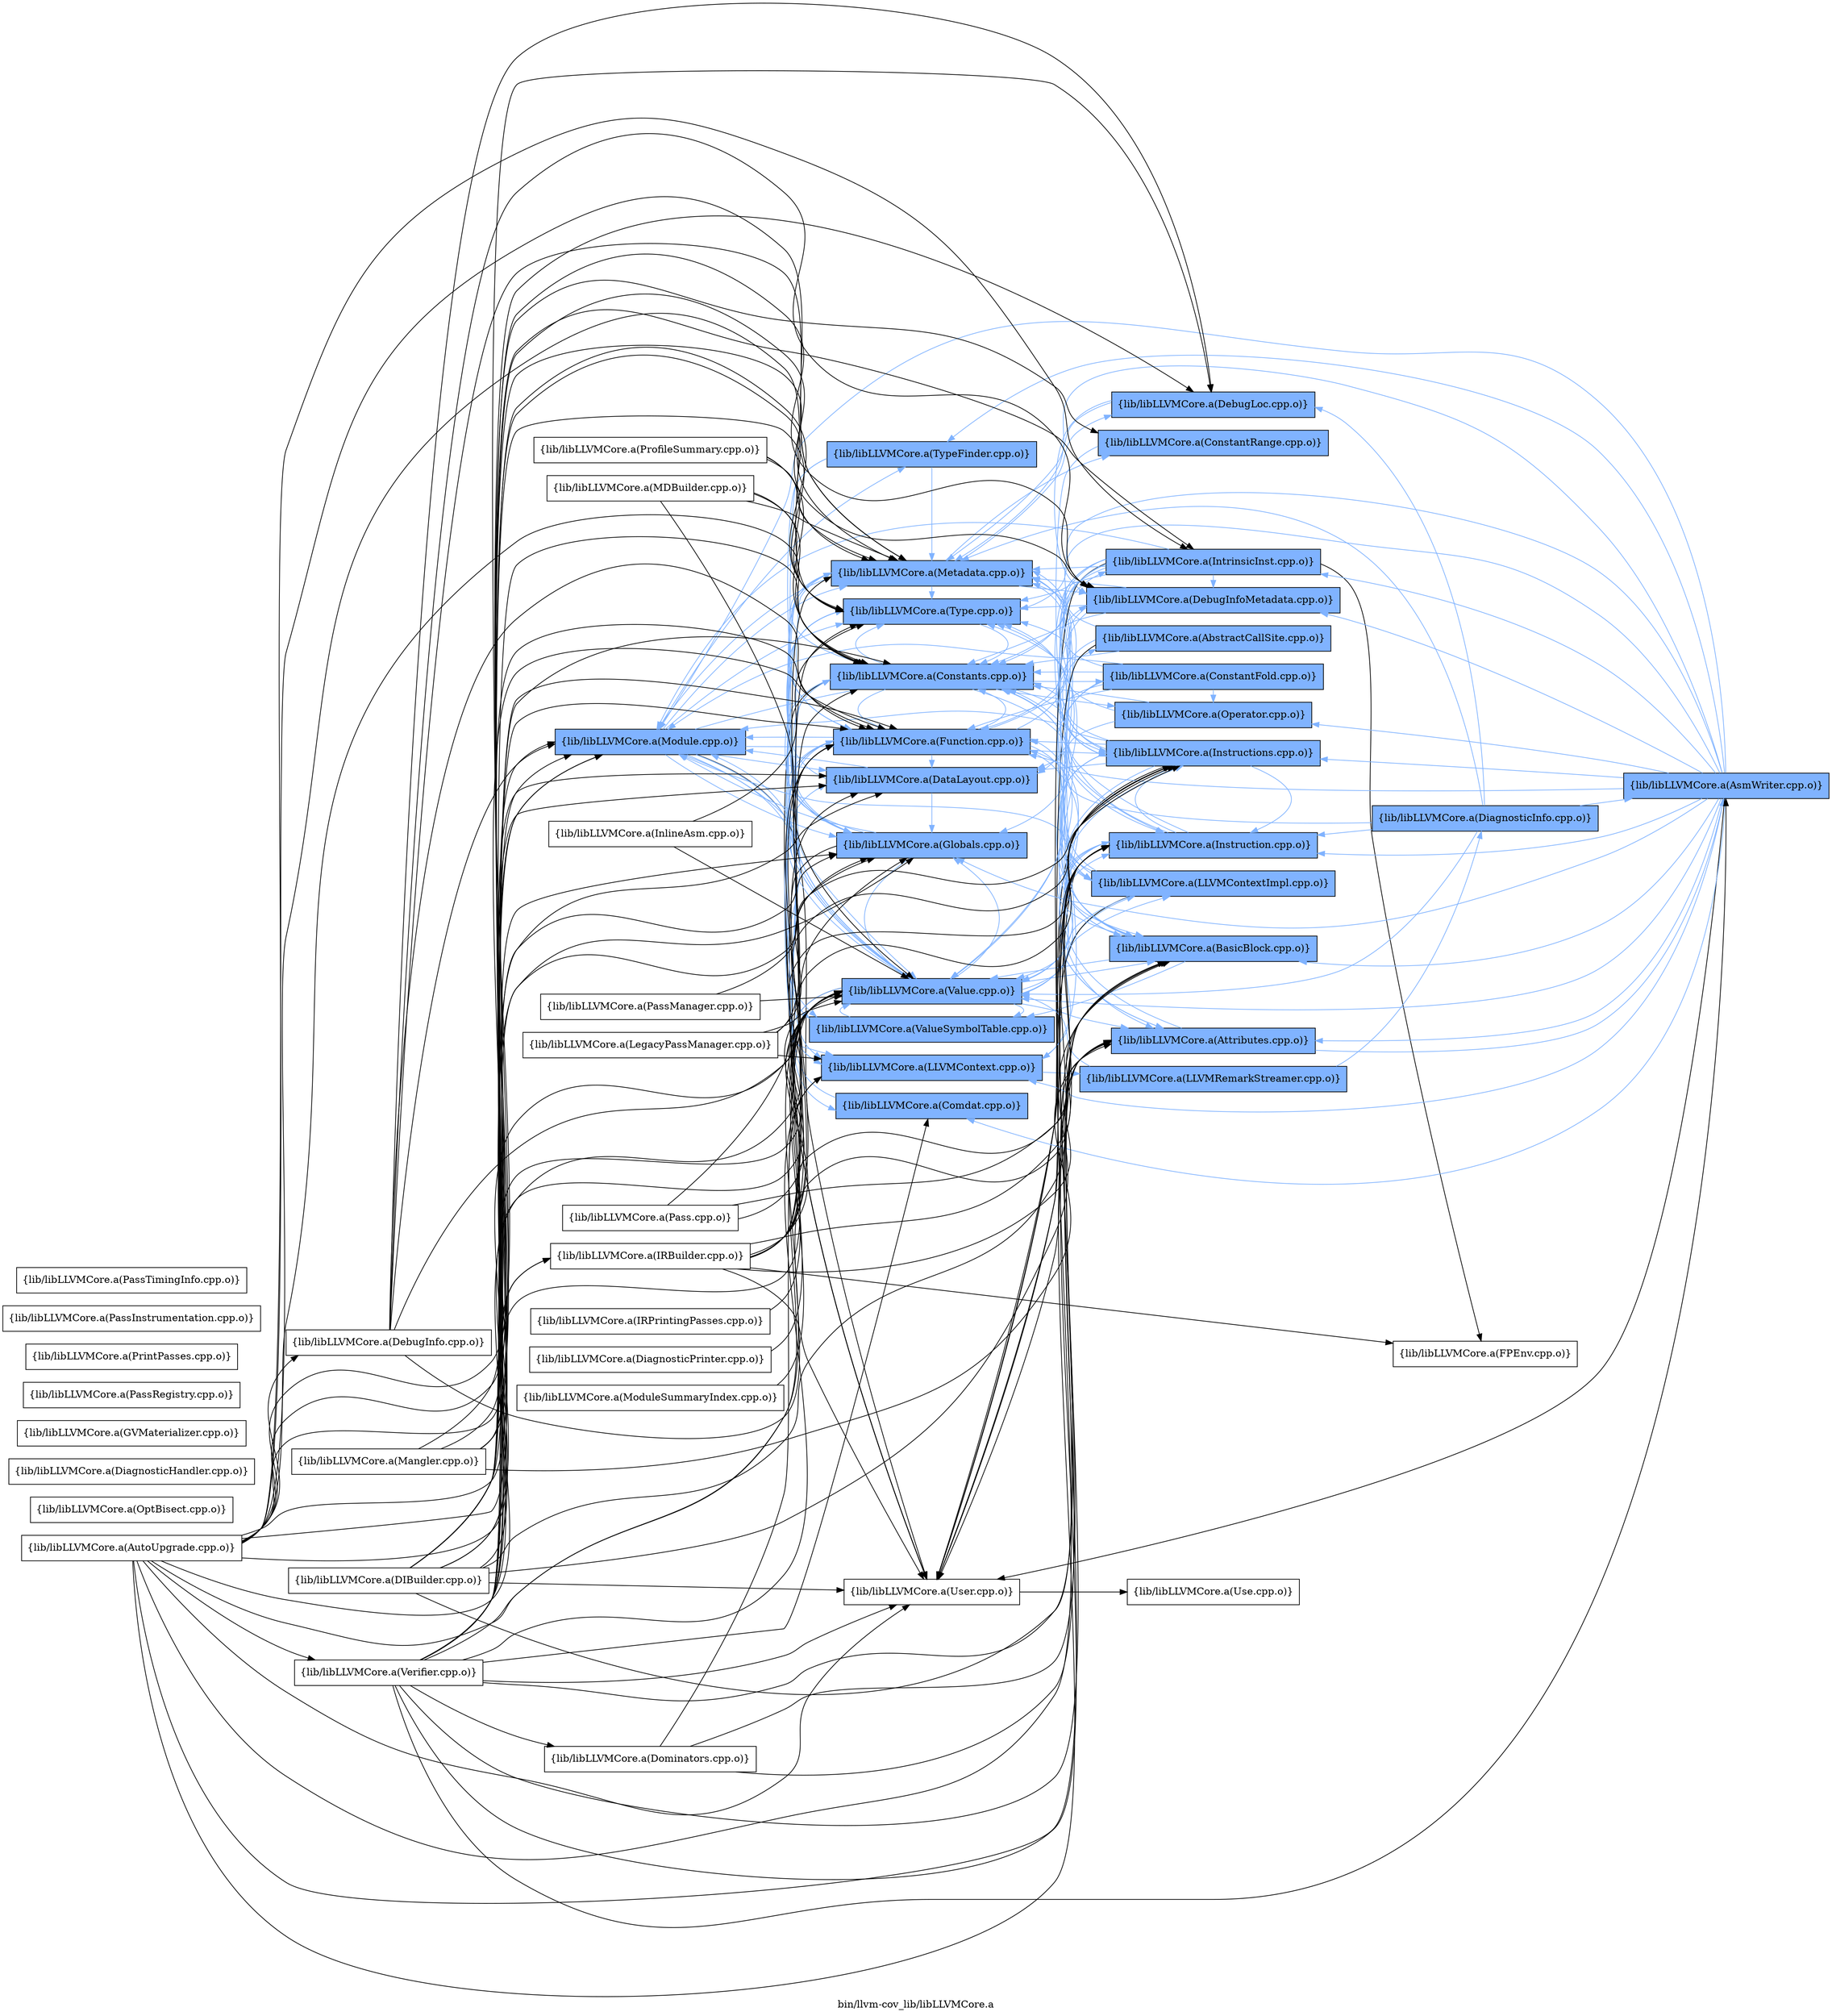 digraph "bin/llvm-cov_lib/libLLVMCore.a" {
	label="bin/llvm-cov_lib/libLLVMCore.a";
	rankdir=LR;
	{ rank=same; Node0x563b272eeee8;  }
	{ rank=same; Node0x563b272f3858; Node0x563b272f2818; Node0x563b272f24f8; Node0x563b272f1918; Node0x563b272f5248; Node0x563b272f1e68; Node0x563b272efa28; Node0x563b272ef2f8; Node0x563b272f4208; Node0x563b272f56f8; Node0x563b272f3358; Node0x563b272f3ad8;  }
	{ rank=same; Node0x563b272f2598; Node0x563b272f1c88; Node0x563b272f2408; Node0x563b272f4078; Node0x563b272f4e38; Node0x563b272f59c8; Node0x563b272f2f48; Node0x563b272f2368; Node0x563b272f1f08; Node0x563b272eec18; Node0x563b272f4a78; Node0x563b272f3088; Node0x563b272f56a8; Node0x563b272f1738;  }
	{ rank=same; Node0x563b272eeee8;  }
	{ rank=same; Node0x563b272f3858; Node0x563b272f2818; Node0x563b272f24f8; Node0x563b272f1918; Node0x563b272f5248; Node0x563b272f1e68; Node0x563b272efa28; Node0x563b272ef2f8; Node0x563b272f4208; Node0x563b272f56f8; Node0x563b272f3358; Node0x563b272f3ad8;  }
	{ rank=same; Node0x563b272f2598; Node0x563b272f1c88; Node0x563b272f2408; Node0x563b272f4078; Node0x563b272f4e38; Node0x563b272f59c8; Node0x563b272f2f48; Node0x563b272f2368; Node0x563b272f1f08; Node0x563b272eec18; Node0x563b272f4a78; Node0x563b272f3088; Node0x563b272f56a8; Node0x563b272f1738;  }

	Node0x563b272eeee8 [shape=record,shape=box,group=1,style=filled,fillcolor="0.600000 0.5 1",label="{lib/libLLVMCore.a(Module.cpp.o)}"];
	Node0x563b272eeee8 -> Node0x563b272f3858[color="0.600000 0.5 1"];
	Node0x563b272eeee8 -> Node0x563b272f2818[color="0.600000 0.5 1"];
	Node0x563b272eeee8 -> Node0x563b272f24f8[color="0.600000 0.5 1"];
	Node0x563b272eeee8 -> Node0x563b272f1918;
	Node0x563b272eeee8 -> Node0x563b272f5248[color="0.600000 0.5 1"];
	Node0x563b272eeee8 -> Node0x563b272f1e68[color="0.600000 0.5 1"];
	Node0x563b272eeee8 -> Node0x563b272efa28[color="0.600000 0.5 1"];
	Node0x563b272eeee8 -> Node0x563b272ef2f8[color="0.600000 0.5 1"];
	Node0x563b272eeee8 -> Node0x563b272f4208[color="0.600000 0.5 1"];
	Node0x563b272eeee8 -> Node0x563b272f56f8[color="0.600000 0.5 1"];
	Node0x563b272eeee8 -> Node0x563b272f3358[color="0.600000 0.5 1"];
	Node0x563b272eeee8 -> Node0x563b272f3ad8[color="0.600000 0.5 1"];
	Node0x563b272eebc8 [shape=record,shape=box,group=0,label="{lib/libLLVMCore.a(Mangler.cpp.o)}"];
	Node0x563b272eebc8 -> Node0x563b272f3858;
	Node0x563b272eebc8 -> Node0x563b272f1e68;
	Node0x563b272eebc8 -> Node0x563b272eeee8;
	Node0x563b272eebc8 -> Node0x563b272efa28;
	Node0x563b272eebc8 -> Node0x563b272ef2f8;
	Node0x563b272eebc8 -> Node0x563b272f4a78;
	Node0x563b272f1e68 [shape=record,shape=box,group=1,style=filled,fillcolor="0.600000 0.5 1",label="{lib/libLLVMCore.a(Value.cpp.o)}"];
	Node0x563b272f1e68 -> Node0x563b272f3858[color="0.600000 0.5 1"];
	Node0x563b272f1e68 -> Node0x563b272f2818[color="0.600000 0.5 1"];
	Node0x563b272f1e68 -> Node0x563b272f24f8[color="0.600000 0.5 1"];
	Node0x563b272f1e68 -> Node0x563b272f1918;
	Node0x563b272f1e68 -> Node0x563b272f5248[color="0.600000 0.5 1"];
	Node0x563b272f1e68 -> Node0x563b272f1c88[color="0.600000 0.5 1"];
	Node0x563b272f1e68 -> Node0x563b272f2408[color="0.600000 0.5 1"];
	Node0x563b272f1e68 -> Node0x563b272f2f48[color="0.600000 0.5 1"];
	Node0x563b272f1e68 -> Node0x563b272efa28[color="0.600000 0.5 1"];
	Node0x563b272f1e68 -> Node0x563b272ef2f8[color="0.600000 0.5 1"];
	Node0x563b272f1e68 -> Node0x563b272eec18[color="0.600000 0.5 1"];
	Node0x563b272f1e68 -> Node0x563b272f4208[color="0.600000 0.5 1"];
	Node0x563b272f1e68 -> Node0x563b272f4a78[color="0.600000 0.5 1"];
	Node0x563b272f1e68 -> Node0x563b272f56f8[color="0.600000 0.5 1"];
	Node0x563b272efa28 [shape=record,shape=box,group=1,style=filled,fillcolor="0.600000 0.5 1",label="{lib/libLLVMCore.a(Globals.cpp.o)}"];
	Node0x563b272efa28 -> Node0x563b272f2818[color="0.600000 0.5 1"];
	Node0x563b272efa28 -> Node0x563b272f24f8[color="0.600000 0.5 1"];
	Node0x563b272efa28 -> Node0x563b272f1918;
	Node0x563b272efa28 -> Node0x563b272f5248[color="0.600000 0.5 1"];
	Node0x563b272efa28 -> Node0x563b272f1e68[color="0.600000 0.5 1"];
	Node0x563b272efa28 -> Node0x563b272eeee8[color="0.600000 0.5 1"];
	Node0x563b272efa28 -> Node0x563b272ef2f8[color="0.600000 0.5 1"];
	Node0x563b272f3858 [shape=record,shape=box,group=1,style=filled,fillcolor="0.600000 0.5 1",label="{lib/libLLVMCore.a(DataLayout.cpp.o)}"];
	Node0x563b272f3858 -> Node0x563b272f2818[color="0.600000 0.5 1"];
	Node0x563b272f3858 -> Node0x563b272eeee8[color="0.600000 0.5 1"];
	Node0x563b272f3858 -> Node0x563b272efa28[color="0.600000 0.5 1"];
	Node0x563b272ef2f8 [shape=record,shape=box,group=1,style=filled,fillcolor="0.600000 0.5 1",label="{lib/libLLVMCore.a(Function.cpp.o)}"];
	Node0x563b272ef2f8 -> Node0x563b272f3088[color="0.600000 0.5 1"];
	Node0x563b272ef2f8 -> Node0x563b272f3858[color="0.600000 0.5 1"];
	Node0x563b272ef2f8 -> Node0x563b272f2818[color="0.600000 0.5 1"];
	Node0x563b272ef2f8 -> Node0x563b272f24f8[color="0.600000 0.5 1"];
	Node0x563b272ef2f8 -> Node0x563b272f1918;
	Node0x563b272ef2f8 -> Node0x563b272f56a8[color="0.600000 0.5 1"];
	Node0x563b272ef2f8 -> Node0x563b272f5248[color="0.600000 0.5 1"];
	Node0x563b272ef2f8 -> Node0x563b272f1c88[color="0.600000 0.5 1"];
	Node0x563b272ef2f8 -> Node0x563b272f1e68[color="0.600000 0.5 1"];
	Node0x563b272ef2f8 -> Node0x563b272eeee8[color="0.600000 0.5 1"];
	Node0x563b272ef2f8 -> Node0x563b272eec18[color="0.600000 0.5 1"];
	Node0x563b272ef2f8 -> Node0x563b272f4208[color="0.600000 0.5 1"];
	Node0x563b272ef2f8 -> Node0x563b272f4a78[color="0.600000 0.5 1"];
	Node0x563b272ef2f8 -> Node0x563b272f56f8[color="0.600000 0.5 1"];
	Node0x563b272f4a78 [shape=record,shape=box,group=1,style=filled,fillcolor="0.600000 0.5 1",label="{lib/libLLVMCore.a(Attributes.cpp.o)}"];
	Node0x563b272f4a78 -> Node0x563b272ef2f8[color="0.600000 0.5 1"];
	Node0x563b272f4a78 -> Node0x563b272f52e8[color="0.600000 0.5 1"];
	Node0x563b272f2818 [shape=record,shape=box,group=1,style=filled,fillcolor="0.600000 0.5 1",label="{lib/libLLVMCore.a(Type.cpp.o)}"];
	Node0x563b272f2818 -> Node0x563b272f24f8[color="0.600000 0.5 1"];
	Node0x563b272f24f8 [shape=record,shape=box,group=1,style=filled,fillcolor="0.600000 0.5 1",label="{lib/libLLVMCore.a(Constants.cpp.o)}"];
	Node0x563b272f24f8 -> Node0x563b272f2598[color="0.600000 0.5 1"];
	Node0x563b272f24f8 -> Node0x563b272f2818[color="0.600000 0.5 1"];
	Node0x563b272f24f8 -> Node0x563b272f1918;
	Node0x563b272f24f8 -> Node0x563b272f1c88[color="0.600000 0.5 1"];
	Node0x563b272f24f8 -> Node0x563b272f2408[color="0.600000 0.5 1"];
	Node0x563b272f24f8 -> Node0x563b272f1e68[color="0.600000 0.5 1"];
	Node0x563b272f24f8 -> Node0x563b272efa28[color="0.600000 0.5 1"];
	Node0x563b272f24f8 -> Node0x563b272ef2f8[color="0.600000 0.5 1"];
	Node0x563b272f24f8 -> Node0x563b272f4078[color="0.600000 0.5 1"];
	Node0x563b272f2598 [shape=record,shape=box,group=1,style=filled,fillcolor="0.600000 0.5 1",label="{lib/libLLVMCore.a(ConstantFold.cpp.o)}"];
	Node0x563b272f2598 -> Node0x563b272f2818[color="0.600000 0.5 1"];
	Node0x563b272f2598 -> Node0x563b272f24f8[color="0.600000 0.5 1"];
	Node0x563b272f2598 -> Node0x563b272f1c88[color="0.600000 0.5 1"];
	Node0x563b272f2598 -> Node0x563b272f1e68[color="0.600000 0.5 1"];
	Node0x563b272f2598 -> Node0x563b272eeee8[color="0.600000 0.5 1"];
	Node0x563b272f2598 -> Node0x563b272efa28[color="0.600000 0.5 1"];
	Node0x563b272f2598 -> Node0x563b272ef2f8[color="0.600000 0.5 1"];
	Node0x563b272f2598 -> Node0x563b272f4078[color="0.600000 0.5 1"];
	Node0x563b272f1918 [shape=record,shape=box,group=0,label="{lib/libLLVMCore.a(User.cpp.o)}"];
	Node0x563b272f1918 -> Node0x563b272f4e38;
	Node0x563b272f1c88 [shape=record,shape=box,group=1,style=filled,fillcolor="0.600000 0.5 1",label="{lib/libLLVMCore.a(Instructions.cpp.o)}"];
	Node0x563b272f1c88 -> Node0x563b272f3858[color="0.600000 0.5 1"];
	Node0x563b272f1c88 -> Node0x563b272f2818[color="0.600000 0.5 1"];
	Node0x563b272f1c88 -> Node0x563b272f24f8[color="0.600000 0.5 1"];
	Node0x563b272f1c88 -> Node0x563b272f1918;
	Node0x563b272f1c88 -> Node0x563b272f5248[color="0.600000 0.5 1"];
	Node0x563b272f1c88 -> Node0x563b272f2408[color="0.600000 0.5 1"];
	Node0x563b272f1c88 -> Node0x563b272f1e68[color="0.600000 0.5 1"];
	Node0x563b272f1c88 -> Node0x563b272f2f48[color="0.600000 0.5 1"];
	Node0x563b272f1c88 -> Node0x563b272eeee8[color="0.600000 0.5 1"];
	Node0x563b272f1c88 -> Node0x563b272ef2f8[color="0.600000 0.5 1"];
	Node0x563b272f1c88 -> Node0x563b272eec18[color="0.600000 0.5 1"];
	Node0x563b272f1c88 -> Node0x563b272f4a78[color="0.600000 0.5 1"];
	Node0x563b272f2408 [shape=record,shape=box,group=1,style=filled,fillcolor="0.600000 0.5 1",label="{lib/libLLVMCore.a(Instruction.cpp.o)}"];
	Node0x563b272f2408 -> Node0x563b272f24f8[color="0.600000 0.5 1"];
	Node0x563b272f2408 -> Node0x563b272f1918;
	Node0x563b272f2408 -> Node0x563b272f5248[color="0.600000 0.5 1"];
	Node0x563b272f2408 -> Node0x563b272f1c88[color="0.600000 0.5 1"];
	Node0x563b272f2408 -> Node0x563b272f1e68[color="0.600000 0.5 1"];
	Node0x563b272f2408 -> Node0x563b272eec18[color="0.600000 0.5 1"];
	Node0x563b272f2408 -> Node0x563b272f4a78[color="0.600000 0.5 1"];
	Node0x563b272f4078 [shape=record,shape=box,group=1,style=filled,fillcolor="0.600000 0.5 1",label="{lib/libLLVMCore.a(Operator.cpp.o)}"];
	Node0x563b272f4078 -> Node0x563b272f3858[color="0.600000 0.5 1"];
	Node0x563b272f4078 -> Node0x563b272f2818[color="0.600000 0.5 1"];
	Node0x563b272f4078 -> Node0x563b272f24f8[color="0.600000 0.5 1"];
	Node0x563b272f4e38 [shape=record,shape=box,group=0,label="{lib/libLLVMCore.a(Use.cpp.o)}"];
	Node0x563b272f56a8 [shape=record,shape=box,group=1,style=filled,fillcolor="0.600000 0.5 1",label="{lib/libLLVMCore.a(IntrinsicInst.cpp.o)}"];
	Node0x563b272f56a8 -> Node0x563b272f3858[color="0.600000 0.5 1"];
	Node0x563b272f56a8 -> Node0x563b272f2818[color="0.600000 0.5 1"];
	Node0x563b272f56a8 -> Node0x563b272f24f8[color="0.600000 0.5 1"];
	Node0x563b272f56a8 -> Node0x563b272f1918;
	Node0x563b272f56a8 -> Node0x563b272f5248[color="0.600000 0.5 1"];
	Node0x563b272f56a8 -> Node0x563b272f1c88[color="0.600000 0.5 1"];
	Node0x563b272f56a8 -> Node0x563b272f2408[color="0.600000 0.5 1"];
	Node0x563b272f56a8 -> Node0x563b272f1e68[color="0.600000 0.5 1"];
	Node0x563b272f56a8 -> Node0x563b272eeee8[color="0.600000 0.5 1"];
	Node0x563b272f56a8 -> Node0x563b272ef2f8[color="0.600000 0.5 1"];
	Node0x563b272f56a8 -> Node0x563b272eec18[color="0.600000 0.5 1"];
	Node0x563b272f56a8 -> Node0x563b272f1f08[color="0.600000 0.5 1"];
	Node0x563b272f56a8 -> Node0x563b272f1d78;
	Node0x563b272f5248 [shape=record,shape=box,group=1,style=filled,fillcolor="0.600000 0.5 1",label="{lib/libLLVMCore.a(Metadata.cpp.o)}"];
	Node0x563b272f5248 -> Node0x563b272f2818[color="0.600000 0.5 1"];
	Node0x563b272f5248 -> Node0x563b272f24f8[color="0.600000 0.5 1"];
	Node0x563b272f5248 -> Node0x563b272f59c8[color="0.600000 0.5 1"];
	Node0x563b272f5248 -> Node0x563b272f1e68[color="0.600000 0.5 1"];
	Node0x563b272f5248 -> Node0x563b272f2f48[color="0.600000 0.5 1"];
	Node0x563b272f5248 -> Node0x563b272eeee8[color="0.600000 0.5 1"];
	Node0x563b272f5248 -> Node0x563b272f56f8[color="0.600000 0.5 1"];
	Node0x563b272f5248 -> Node0x563b272f2368[color="0.600000 0.5 1"];
	Node0x563b272f5248 -> Node0x563b272f1f08[color="0.600000 0.5 1"];
	Node0x563b272eec18 [shape=record,shape=box,group=1,style=filled,fillcolor="0.600000 0.5 1",label="{lib/libLLVMCore.a(BasicBlock.cpp.o)}"];
	Node0x563b272eec18 -> Node0x563b272f2818[color="0.600000 0.5 1"];
	Node0x563b272eec18 -> Node0x563b272f24f8[color="0.600000 0.5 1"];
	Node0x563b272eec18 -> Node0x563b272f1918;
	Node0x563b272eec18 -> Node0x563b272f5248[color="0.600000 0.5 1"];
	Node0x563b272eec18 -> Node0x563b272f2408[color="0.600000 0.5 1"];
	Node0x563b272eec18 -> Node0x563b272f1e68[color="0.600000 0.5 1"];
	Node0x563b272eec18 -> Node0x563b272f4208[color="0.600000 0.5 1"];
	Node0x563b272f1f08 [shape=record,shape=box,group=1,style=filled,fillcolor="0.600000 0.5 1",label="{lib/libLLVMCore.a(DebugInfoMetadata.cpp.o)}"];
	Node0x563b272f1f08 -> Node0x563b272f2818[color="0.600000 0.5 1"];
	Node0x563b272f1f08 -> Node0x563b272f24f8[color="0.600000 0.5 1"];
	Node0x563b272f1f08 -> Node0x563b272f5248[color="0.600000 0.5 1"];
	Node0x563b272f1f08 -> Node0x563b272f2f48[color="0.600000 0.5 1"];
	Node0x563b272f1f08 -> Node0x563b272f56f8[color="0.600000 0.5 1"];
	Node0x563b272f1d78 [shape=record,shape=box,group=0,label="{lib/libLLVMCore.a(FPEnv.cpp.o)}"];
	Node0x563b272f59c8 [shape=record,shape=box,group=1,style=filled,fillcolor="0.600000 0.5 1",label="{lib/libLLVMCore.a(ConstantRange.cpp.o)}"];
	Node0x563b272f59c8 -> Node0x563b272f1c88[color="0.600000 0.5 1"];
	Node0x563b272f2f48 [shape=record,shape=box,group=1,style=filled,fillcolor="0.600000 0.5 1",label="{lib/libLLVMCore.a(LLVMContextImpl.cpp.o)}"];
	Node0x563b272f2f48 -> Node0x563b272f24f8[color="0.600000 0.5 1"];
	Node0x563b272f2f48 -> Node0x563b272f1918;
	Node0x563b272f2f48 -> Node0x563b272f5248[color="0.600000 0.5 1"];
	Node0x563b272f2f48 -> Node0x563b272f1e68[color="0.600000 0.5 1"];
	Node0x563b272f2f48 -> Node0x563b272eeee8[color="0.600000 0.5 1"];
	Node0x563b272f2f48 -> Node0x563b272f1f08[color="0.600000 0.5 1"];
	Node0x563b272f56f8 [shape=record,shape=box,group=1,style=filled,fillcolor="0.600000 0.5 1",label="{lib/libLLVMCore.a(LLVMContext.cpp.o)}"];
	Node0x563b272f56f8 -> Node0x563b272f2f48[color="0.600000 0.5 1"];
	Node0x563b272f56f8 -> Node0x563b272f1738[color="0.600000 0.5 1"];
	Node0x563b272f2368 [shape=record,shape=box,group=1,style=filled,fillcolor="0.600000 0.5 1",label="{lib/libLLVMCore.a(DebugLoc.cpp.o)}"];
	Node0x563b272f2368 -> Node0x563b272f5248[color="0.600000 0.5 1"];
	Node0x563b272f2368 -> Node0x563b272f1f08[color="0.600000 0.5 1"];
	Node0x563b272f4208 [shape=record,shape=box,group=1,style=filled,fillcolor="0.600000 0.5 1",label="{lib/libLLVMCore.a(ValueSymbolTable.cpp.o)}"];
	Node0x563b272f4208 -> Node0x563b272f1e68[color="0.600000 0.5 1"];
	Node0x563b272f3718 [shape=record,shape=box,group=0,label="{lib/libLLVMCore.a(OptBisect.cpp.o)}"];
	Node0x563b272f34e8 [shape=record,shape=box,group=0,label="{lib/libLLVMCore.a(DiagnosticHandler.cpp.o)}"];
	Node0x563b272f3358 [shape=record,shape=box,group=1,style=filled,fillcolor="0.600000 0.5 1",label="{lib/libLLVMCore.a(Comdat.cpp.o)}"];
	Node0x563b272f3358 -> Node0x563b272eeee8[color="0.600000 0.5 1"];
	Node0x563b272f3ad8 [shape=record,shape=box,group=1,style=filled,fillcolor="0.600000 0.5 1",label="{lib/libLLVMCore.a(TypeFinder.cpp.o)}"];
	Node0x563b272f3ad8 -> Node0x563b272f5248[color="0.600000 0.5 1"];
	Node0x563b272f3ad8 -> Node0x563b272efa28[color="0.600000 0.5 1"];
	Node0x563b272f3ad8 -> Node0x563b272ef2f8[color="0.600000 0.5 1"];
	Node0x563b272f3088 [shape=record,shape=box,group=1,style=filled,fillcolor="0.600000 0.5 1",label="{lib/libLLVMCore.a(AbstractCallSite.cpp.o)}"];
	Node0x563b272f3088 -> Node0x563b272f24f8[color="0.600000 0.5 1"];
	Node0x563b272f3088 -> Node0x563b272f1918;
	Node0x563b272f3088 -> Node0x563b272f5248[color="0.600000 0.5 1"];
	Node0x563b272f3088 -> Node0x563b272f1c88[color="0.600000 0.5 1"];
	Node0x563b272f52e8 [shape=record,shape=box,group=1,style=filled,fillcolor="0.600000 0.5 1",label="{lib/libLLVMCore.a(AsmWriter.cpp.o)}"];
	Node0x563b272f52e8 -> Node0x563b272f2818[color="0.600000 0.5 1"];
	Node0x563b272f52e8 -> Node0x563b272f24f8[color="0.600000 0.5 1"];
	Node0x563b272f52e8 -> Node0x563b272f1918;
	Node0x563b272f52e8 -> Node0x563b272f56a8[color="0.600000 0.5 1"];
	Node0x563b272f52e8 -> Node0x563b272f5248[color="0.600000 0.5 1"];
	Node0x563b272f52e8 -> Node0x563b272f1c88[color="0.600000 0.5 1"];
	Node0x563b272f52e8 -> Node0x563b272f2408[color="0.600000 0.5 1"];
	Node0x563b272f52e8 -> Node0x563b272f1e68[color="0.600000 0.5 1"];
	Node0x563b272f52e8 -> Node0x563b272eeee8[color="0.600000 0.5 1"];
	Node0x563b272f52e8 -> Node0x563b272efa28[color="0.600000 0.5 1"];
	Node0x563b272f52e8 -> Node0x563b272ef2f8[color="0.600000 0.5 1"];
	Node0x563b272f52e8 -> Node0x563b272eec18[color="0.600000 0.5 1"];
	Node0x563b272f52e8 -> Node0x563b272f4a78[color="0.600000 0.5 1"];
	Node0x563b272f52e8 -> Node0x563b272f56f8[color="0.600000 0.5 1"];
	Node0x563b272f52e8 -> Node0x563b272f1f08[color="0.600000 0.5 1"];
	Node0x563b272f52e8 -> Node0x563b272f3358[color="0.600000 0.5 1"];
	Node0x563b272f52e8 -> Node0x563b272f3ad8[color="0.600000 0.5 1"];
	Node0x563b272f52e8 -> Node0x563b272f4078[color="0.600000 0.5 1"];
	Node0x563b272f1738 [shape=record,shape=box,group=1,style=filled,fillcolor="0.600000 0.5 1",label="{lib/libLLVMCore.a(LLVMRemarkStreamer.cpp.o)}"];
	Node0x563b272f1738 -> Node0x563b272f1e68[color="0.600000 0.5 1"];
	Node0x563b272f1738 -> Node0x563b272f1be8[color="0.600000 0.5 1"];
	Node0x563b272f5f68 [shape=record,shape=box,group=0,label="{lib/libLLVMCore.a(DiagnosticPrinter.cpp.o)}"];
	Node0x563b272f5f68 -> Node0x563b272f1e68;
	Node0x563b272f1be8 [shape=record,shape=box,group=1,style=filled,fillcolor="0.600000 0.5 1",label="{lib/libLLVMCore.a(DiagnosticInfo.cpp.o)}"];
	Node0x563b272f1be8 -> Node0x563b272f5248[color="0.600000 0.5 1"];
	Node0x563b272f1be8 -> Node0x563b272f2408[color="0.600000 0.5 1"];
	Node0x563b272f1be8 -> Node0x563b272f1e68[color="0.600000 0.5 1"];
	Node0x563b272f1be8 -> Node0x563b272ef2f8[color="0.600000 0.5 1"];
	Node0x563b272f1be8 -> Node0x563b272f52e8[color="0.600000 0.5 1"];
	Node0x563b272f1be8 -> Node0x563b272f2368[color="0.600000 0.5 1"];
	Node0x563b272f25e8 [shape=record,shape=box,group=0,label="{lib/libLLVMCore.a(DebugInfo.cpp.o)}"];
	Node0x563b272f25e8 -> Node0x563b272f5248;
	Node0x563b272f25e8 -> Node0x563b272f2408;
	Node0x563b272f25e8 -> Node0x563b272f1e68;
	Node0x563b272f25e8 -> Node0x563b272eeee8;
	Node0x563b272f25e8 -> Node0x563b272ef2f8;
	Node0x563b272f25e8 -> Node0x563b272f2368;
	Node0x563b272f25e8 -> Node0x563b272f1f08;
	Node0x563b272f1788 [shape=record,shape=box,group=0,label="{lib/libLLVMCore.a(DIBuilder.cpp.o)}"];
	Node0x563b272f1788 -> Node0x563b272f2818;
	Node0x563b272f1788 -> Node0x563b272f24f8;
	Node0x563b272f1788 -> Node0x563b272f1918;
	Node0x563b272f1788 -> Node0x563b272f5248;
	Node0x563b272f1788 -> Node0x563b272f1c88;
	Node0x563b272f1788 -> Node0x563b272f2408;
	Node0x563b272f1788 -> Node0x563b272f1e68;
	Node0x563b272f1788 -> Node0x563b272eeee8;
	Node0x563b272f1788 -> Node0x563b272ef2f8;
	Node0x563b272f1788 -> Node0x563b272eec18;
	Node0x563b272f1788 -> Node0x563b272f4a78;
	Node0x563b272f1788 -> Node0x563b272f2368;
	Node0x563b272f1788 -> Node0x563b272f1f08;
	Node0x563b272f1788 -> Node0x563b272f1698;
	Node0x563b272f1698 [shape=record,shape=box,group=0,label="{lib/libLLVMCore.a(IRBuilder.cpp.o)}"];
	Node0x563b272f1698 -> Node0x563b272f3858;
	Node0x563b272f1698 -> Node0x563b272f2818;
	Node0x563b272f1698 -> Node0x563b272f24f8;
	Node0x563b272f1698 -> Node0x563b272f1918;
	Node0x563b272f1698 -> Node0x563b272f5248;
	Node0x563b272f1698 -> Node0x563b272f1c88;
	Node0x563b272f1698 -> Node0x563b272f2408;
	Node0x563b272f1698 -> Node0x563b272f1e68;
	Node0x563b272f1698 -> Node0x563b272efa28;
	Node0x563b272f1698 -> Node0x563b272ef2f8;
	Node0x563b272f1698 -> Node0x563b272eec18;
	Node0x563b272f1698 -> Node0x563b272f4a78;
	Node0x563b272f1698 -> Node0x563b272f1d78;
	Node0x563b272f4a28 [shape=record,shape=box,group=0,label="{lib/libLLVMCore.a(ModuleSummaryIndex.cpp.o)}"];
	Node0x563b272f4a28 -> Node0x563b272f1e68;
	Node0x563b272f33f8 [shape=record,shape=box,group=0,label="{lib/libLLVMCore.a(MDBuilder.cpp.o)}"];
	Node0x563b272f33f8 -> Node0x563b272f2818;
	Node0x563b272f33f8 -> Node0x563b272f24f8;
	Node0x563b272f33f8 -> Node0x563b272f5248;
	Node0x563b272f33f8 -> Node0x563b272f1e68;
	Node0x563b272f1878 [shape=record,shape=box,group=0,label="{lib/libLLVMCore.a(ProfileSummary.cpp.o)}"];
	Node0x563b272f1878 -> Node0x563b272f2818;
	Node0x563b272f1878 -> Node0x563b272f24f8;
	Node0x563b272f1878 -> Node0x563b272f5248;
	Node0x563b272ee038 [shape=record,shape=box,group=0,label="{lib/libLLVMCore.a(AutoUpgrade.cpp.o)}"];
	Node0x563b272ee038 -> Node0x563b272f3858;
	Node0x563b272ee038 -> Node0x563b272f2818;
	Node0x563b272ee038 -> Node0x563b272f24f8;
	Node0x563b272ee038 -> Node0x563b272f1918;
	Node0x563b272ee038 -> Node0x563b272f56a8;
	Node0x563b272ee038 -> Node0x563b272f5248;
	Node0x563b272ee038 -> Node0x563b272f1c88;
	Node0x563b272ee038 -> Node0x563b272f2408;
	Node0x563b272ee038 -> Node0x563b272f1e68;
	Node0x563b272ee038 -> Node0x563b272eeee8;
	Node0x563b272ee038 -> Node0x563b272efa28;
	Node0x563b272ee038 -> Node0x563b272ef2f8;
	Node0x563b272ee038 -> Node0x563b272eec18;
	Node0x563b272ee038 -> Node0x563b272f4a78;
	Node0x563b272ee038 -> Node0x563b272f56f8;
	Node0x563b272ee038 -> Node0x563b272f25e8;
	Node0x563b272ee038 -> Node0x563b272f1698;
	Node0x563b272ee038 -> Node0x563b272eda48;
	Node0x563b272eda48 [shape=record,shape=box,group=0,label="{lib/libLLVMCore.a(Verifier.cpp.o)}"];
	Node0x563b272eda48 -> Node0x563b272f3858;
	Node0x563b272eda48 -> Node0x563b272f2818;
	Node0x563b272eda48 -> Node0x563b272f24f8;
	Node0x563b272eda48 -> Node0x563b272f1918;
	Node0x563b272eda48 -> Node0x563b272f56a8;
	Node0x563b272eda48 -> Node0x563b272f5248;
	Node0x563b272eda48 -> Node0x563b272f59c8;
	Node0x563b272eda48 -> Node0x563b272f1c88;
	Node0x563b272eda48 -> Node0x563b272f2408;
	Node0x563b272eda48 -> Node0x563b272f1e68;
	Node0x563b272eda48 -> Node0x563b272eeee8;
	Node0x563b272eda48 -> Node0x563b272efa28;
	Node0x563b272eda48 -> Node0x563b272ef2f8;
	Node0x563b272eda48 -> Node0x563b272eec18;
	Node0x563b272eda48 -> Node0x563b272f4a78;
	Node0x563b272eda48 -> Node0x563b272f52e8;
	Node0x563b272eda48 -> Node0x563b272f56f8;
	Node0x563b272eda48 -> Node0x563b272f2368;
	Node0x563b272eda48 -> Node0x563b272f1f08;
	Node0x563b272eda48 -> Node0x563b272f3358;
	Node0x563b272eda48 -> Node0x563b272f0388;
	Node0x563b272f0b58 [shape=record,shape=box,group=0,label="{lib/libLLVMCore.a(GVMaterializer.cpp.o)}"];
	Node0x563b272f1968 [shape=record,shape=box,group=0,label="{lib/libLLVMCore.a(InlineAsm.cpp.o)}"];
	Node0x563b272f1968 -> Node0x563b272f2818;
	Node0x563b272f1968 -> Node0x563b272f1e68;
	Node0x563b272f0388 [shape=record,shape=box,group=0,label="{lib/libLLVMCore.a(Dominators.cpp.o)}"];
	Node0x563b272f0388 -> Node0x563b272f2408;
	Node0x563b272f0388 -> Node0x563b272f1e68;
	Node0x563b272f0388 -> Node0x563b272eec18;
	Node0x563b272ed188 [shape=record,shape=box,group=0,label="{lib/libLLVMCore.a(PassRegistry.cpp.o)}"];
	Node0x563b272ecb48 [shape=record,shape=box,group=0,label="{lib/libLLVMCore.a(Pass.cpp.o)}"];
	Node0x563b272ecb48 -> Node0x563b272f1e68;
	Node0x563b272ecb48 -> Node0x563b272ef2f8;
	Node0x563b272ecb48 -> Node0x563b272f4a78;
	Node0x563b272ec378 [shape=record,shape=box,group=0,label="{lib/libLLVMCore.a(IRPrintingPasses.cpp.o)}"];
	Node0x563b272ec378 -> Node0x563b272f1e68;
	Node0x563b272ecdc8 [shape=record,shape=box,group=0,label="{lib/libLLVMCore.a(PrintPasses.cpp.o)}"];
	Node0x563b272ed278 [shape=record,shape=box,group=0,label="{lib/libLLVMCore.a(PassManager.cpp.o)}"];
	Node0x563b272ed278 -> Node0x563b272f1e68;
	Node0x563b272ed278 -> Node0x563b272efa28;
	Node0x563b272ed9f8 [shape=record,shape=box,group=0,label="{lib/libLLVMCore.a(PassInstrumentation.cpp.o)}"];
	Node0x563b272ee768 [shape=record,shape=box,group=0,label="{lib/libLLVMCore.a(LegacyPassManager.cpp.o)}"];
	Node0x563b272ee768 -> Node0x563b272f1e68;
	Node0x563b272ee768 -> Node0x563b272efa28;
	Node0x563b272ee768 -> Node0x563b272ef2f8;
	Node0x563b272ee768 -> Node0x563b272f56f8;
	Node0x563b272eefd8 [shape=record,shape=box,group=0,label="{lib/libLLVMCore.a(PassTimingInfo.cpp.o)}"];
}
